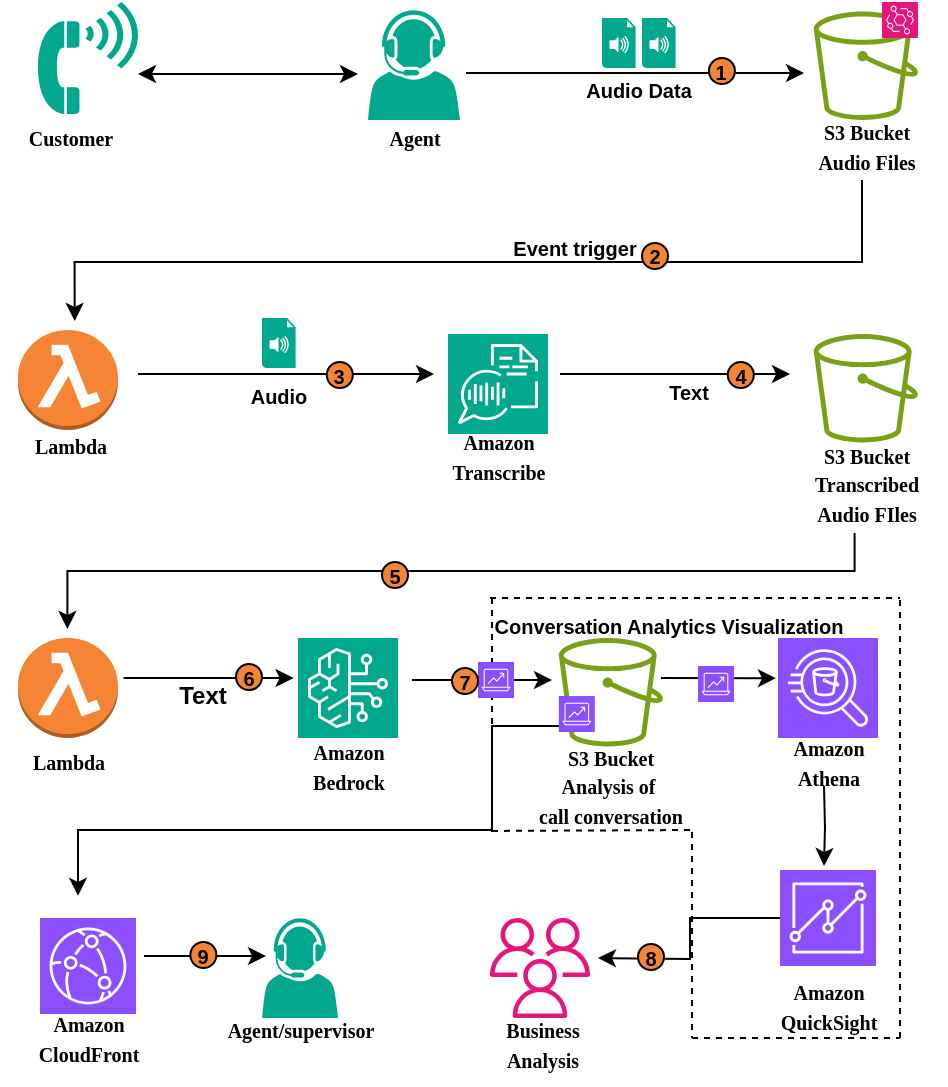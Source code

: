 <mxfile version="24.7.12">
  <diagram name="Page-1" id="gpTWxMocImUM8uuZfC-y">
    <mxGraphModel dx="794" dy="492" grid="1" gridSize="10" guides="1" tooltips="1" connect="1" arrows="1" fold="1" page="1" pageScale="1" pageWidth="850" pageHeight="1100" math="0" shadow="0">
      <root>
        <mxCell id="0" />
        <mxCell id="1" parent="0" />
        <mxCell id="1ukrf8s2K56CdNGvxVET-15" value="" style="sketch=0;pointerEvents=1;shadow=0;dashed=0;html=1;strokeColor=none;fillColor=#01a88d;labelPosition=center;verticalLabelPosition=bottom;verticalAlign=top;outlineConnect=0;align=center;shape=mxgraph.office.users.call_center_agent;" parent="1" vertex="1">
          <mxGeometry x="205" y="158" width="46" height="55" as="geometry" />
        </mxCell>
        <mxCell id="1ukrf8s2K56CdNGvxVET-40" style="edgeStyle=orthogonalEdgeStyle;rounded=0;orthogonalLoop=1;jettySize=auto;html=1;startArrow=classic;startFill=1;" parent="1" edge="1">
          <mxGeometry relative="1" as="geometry">
            <mxPoint x="200" y="190" as="targetPoint" />
            <mxPoint x="90" y="190" as="sourcePoint" />
          </mxGeometry>
        </mxCell>
        <mxCell id="1ukrf8s2K56CdNGvxVET-37" value="" style="shape=mxgraph.signs.tech.telephone_4;html=1;pointerEvents=1;fillColor=#01a88d;strokeColor=none;verticalLabelPosition=bottom;verticalAlign=top;align=center;" parent="1" vertex="1">
          <mxGeometry x="40" y="154" width="50" height="56" as="geometry" />
        </mxCell>
        <mxCell id="1ukrf8s2K56CdNGvxVET-1" value="" style="sketch=0;outlineConnect=0;fontColor=#232F3E;gradientColor=none;fillColor=#7AA116;strokeColor=none;dashed=0;verticalLabelPosition=bottom;verticalAlign=top;align=center;html=1;fontSize=12;fontStyle=0;aspect=fixed;pointerEvents=1;shape=mxgraph.aws4.bucket;" parent="1" vertex="1">
          <mxGeometry x="427.88" y="158.8" width="52.116" height="54.201" as="geometry" />
        </mxCell>
        <mxCell id="1ukrf8s2K56CdNGvxVET-49" style="edgeStyle=orthogonalEdgeStyle;rounded=0;orthogonalLoop=1;jettySize=auto;html=1;" parent="1" edge="1">
          <mxGeometry relative="1" as="geometry">
            <mxPoint x="58.34" y="313.5" as="targetPoint" />
            <mxPoint x="452" y="243" as="sourcePoint" />
            <Array as="points">
              <mxPoint x="452" y="253" />
              <mxPoint x="452" y="284" />
              <mxPoint x="58" y="284" />
            </Array>
          </mxGeometry>
        </mxCell>
        <mxCell id="1ukrf8s2K56CdNGvxVET-42" style="edgeStyle=orthogonalEdgeStyle;rounded=0;orthogonalLoop=1;jettySize=auto;html=1;entryX=-0.151;entryY=0.493;entryDx=0;entryDy=0;entryPerimeter=0;" parent="1" edge="1">
          <mxGeometry relative="1" as="geometry">
            <mxPoint x="254" y="189.521" as="sourcePoint" />
            <mxPoint x="423.017" y="189.521" as="targetPoint" />
          </mxGeometry>
        </mxCell>
        <mxCell id="1ukrf8s2K56CdNGvxVET-46" value="&lt;font style=&quot;font-size: 10px;&quot;&gt;&lt;b&gt;Audio Data&lt;/b&gt;&lt;/font&gt;" style="text;html=1;align=center;verticalAlign=middle;resizable=0;points=[];autosize=1;strokeColor=none;fillColor=none;" parent="1" vertex="1">
          <mxGeometry x="300.4" y="183" width="80" height="30" as="geometry" />
        </mxCell>
        <mxCell id="1ukrf8s2K56CdNGvxVET-47" value="" style="sketch=0;points=[[0,0,0],[0.25,0,0],[0.5,0,0],[0.75,0,0],[1,0,0],[0,1,0],[0.25,1,0],[0.5,1,0],[0.75,1,0],[1,1,0],[0,0.25,0],[0,0.5,0],[0,0.75,0],[1,0.25,0],[1,0.5,0],[1,0.75,0]];outlineConnect=0;fontColor=#232F3E;fillColor=#E7157B;strokeColor=#ffffff;dashed=0;verticalLabelPosition=bottom;verticalAlign=top;align=center;html=1;fontSize=12;fontStyle=0;aspect=fixed;shape=mxgraph.aws4.resourceIcon;resIcon=mxgraph.aws4.eventbridge;" parent="1" vertex="1">
          <mxGeometry x="462" y="154" width="18" height="18" as="geometry" />
        </mxCell>
        <mxCell id="1ukrf8s2K56CdNGvxVET-61" style="edgeStyle=orthogonalEdgeStyle;rounded=0;orthogonalLoop=1;jettySize=auto;html=1;" parent="1" edge="1">
          <mxGeometry relative="1" as="geometry">
            <mxPoint x="416" y="340" as="targetPoint" />
            <mxPoint x="301" y="340" as="sourcePoint" />
          </mxGeometry>
        </mxCell>
        <mxCell id="1ukrf8s2K56CdNGvxVET-3" value="" style="sketch=0;points=[[0,0,0],[0.25,0,0],[0.5,0,0],[0.75,0,0],[1,0,0],[0,1,0],[0.25,1,0],[0.5,1,0],[0.75,1,0],[1,1,0],[0,0.25,0],[0,0.5,0],[0,0.75,0],[1,0.25,0],[1,0.5,0],[1,0.75,0]];outlineConnect=0;fontColor=#232F3E;fillColor=#01A88D;strokeColor=#ffffff;dashed=0;verticalLabelPosition=bottom;verticalAlign=top;align=center;html=1;fontSize=12;fontStyle=0;aspect=fixed;shape=mxgraph.aws4.resourceIcon;resIcon=mxgraph.aws4.transcribe;" parent="1" vertex="1">
          <mxGeometry x="245" y="320" width="50" height="50" as="geometry" />
        </mxCell>
        <mxCell id="1ukrf8s2K56CdNGvxVET-48" value="" style="group" parent="1" vertex="1" connectable="0">
          <mxGeometry x="322" y="162" width="36.8" height="25" as="geometry" />
        </mxCell>
        <mxCell id="1ukrf8s2K56CdNGvxVET-33" value="" style="shadow=0;dashed=0;html=1;strokeColor=none;fillColor=#01a88d;labelPosition=center;verticalLabelPosition=bottom;verticalAlign=top;align=center;outlineConnect=0;shape=mxgraph.veeam.audio_file;" parent="1ukrf8s2K56CdNGvxVET-48" vertex="1">
          <mxGeometry width="16.8" height="25" as="geometry" />
        </mxCell>
        <mxCell id="1ukrf8s2K56CdNGvxVET-34" value="" style="shadow=0;dashed=0;html=1;strokeColor=none;fillColor=#01a88d;labelPosition=center;verticalLabelPosition=bottom;verticalAlign=top;align=center;outlineConnect=0;shape=mxgraph.veeam.audio_file;" parent="1ukrf8s2K56CdNGvxVET-48" vertex="1">
          <mxGeometry x="20" width="16.8" height="25" as="geometry" />
        </mxCell>
        <mxCell id="1ukrf8s2K56CdNGvxVET-52" style="edgeStyle=orthogonalEdgeStyle;rounded=0;orthogonalLoop=1;jettySize=auto;html=1;" parent="1" edge="1">
          <mxGeometry relative="1" as="geometry">
            <mxPoint x="238" y="340" as="targetPoint" />
            <mxPoint x="90" y="340" as="sourcePoint" />
          </mxGeometry>
        </mxCell>
        <mxCell id="1ukrf8s2K56CdNGvxVET-5" value="" style="outlineConnect=0;dashed=0;verticalLabelPosition=bottom;verticalAlign=top;align=center;html=1;shape=mxgraph.aws3.lambda_function;fillColor=#F58534;gradientColor=none;" parent="1" vertex="1">
          <mxGeometry x="30" y="318" width="50" height="50" as="geometry" />
        </mxCell>
        <mxCell id="1ukrf8s2K56CdNGvxVET-50" value="&lt;font style=&quot;font-size: 10px;&quot;&gt;&lt;b&gt;Event trigger&lt;/b&gt;&lt;/font&gt;" style="text;html=1;align=center;verticalAlign=middle;resizable=0;points=[];autosize=1;strokeColor=none;fillColor=none;" parent="1" vertex="1">
          <mxGeometry x="263" y="262" width="90" height="30" as="geometry" />
        </mxCell>
        <mxCell id="1ukrf8s2K56CdNGvxVET-57" value="" style="shadow=0;dashed=0;html=1;strokeColor=none;fillColor=#01a88d;labelPosition=center;verticalLabelPosition=bottom;verticalAlign=top;align=center;outlineConnect=0;shape=mxgraph.veeam.audio_file;" parent="1" vertex="1">
          <mxGeometry x="152" y="312" width="16.8" height="25" as="geometry" />
        </mxCell>
        <mxCell id="1ukrf8s2K56CdNGvxVET-59" value="&lt;font style=&quot;font-size: 10px;&quot;&gt;&lt;b&gt;Audio&lt;/b&gt;&lt;/font&gt;" style="text;html=1;align=center;verticalAlign=middle;resizable=0;points=[];autosize=1;strokeColor=none;fillColor=none;" parent="1" vertex="1">
          <mxGeometry x="135.4" y="336" width="50" height="30" as="geometry" />
        </mxCell>
        <mxCell id="1ukrf8s2K56CdNGvxVET-60" value="" style="sketch=0;outlineConnect=0;fontColor=#232F3E;gradientColor=none;fillColor=#7AA116;strokeColor=none;dashed=0;verticalLabelPosition=bottom;verticalAlign=top;align=center;html=1;fontSize=12;fontStyle=0;aspect=fixed;pointerEvents=1;shape=mxgraph.aws4.bucket;" parent="1" vertex="1">
          <mxGeometry x="427.88" y="320" width="52.116" height="54.201" as="geometry" />
        </mxCell>
        <mxCell id="1ukrf8s2K56CdNGvxVET-66" value="" style="shape=image;html=1;verticalAlign=top;verticalLabelPosition=bottom;labelBackgroundColor=#ffffff;imageAspect=0;aspect=fixed;image=https://cdn3.iconfinder.com/data/icons/geosm-e-commerce/48/file-128.png;container=0;" parent="1" vertex="1">
          <mxGeometry x="345.9" y="318" width="23" height="23" as="geometry" />
        </mxCell>
        <mxCell id="1ukrf8s2K56CdNGvxVET-67" value="" style="shape=image;html=1;verticalAlign=top;verticalLabelPosition=bottom;labelBackgroundColor=#ffffff;imageAspect=0;aspect=fixed;image=https://cdn3.iconfinder.com/data/icons/geosm-e-commerce/48/file-128.png;container=0;" parent="1" vertex="1">
          <mxGeometry x="363" y="318" width="23" height="23" as="geometry" />
        </mxCell>
        <mxCell id="1ukrf8s2K56CdNGvxVET-69" value="&lt;font style=&quot;font-size: 10px;&quot;&gt;&lt;b&gt;Text&lt;/b&gt;&lt;/font&gt;" style="text;html=1;align=center;verticalAlign=middle;resizable=0;points=[];autosize=1;strokeColor=none;fillColor=none;" parent="1" vertex="1">
          <mxGeometry x="344.9" y="334" width="40" height="30" as="geometry" />
        </mxCell>
        <mxCell id="1ukrf8s2K56CdNGvxVET-71" style="edgeStyle=orthogonalEdgeStyle;rounded=0;orthogonalLoop=1;jettySize=auto;html=1;" parent="1" edge="1">
          <mxGeometry relative="1" as="geometry">
            <mxPoint x="54.7" y="467.5" as="targetPoint" />
            <mxPoint x="448.3" y="419.5" as="sourcePoint" />
            <Array as="points">
              <mxPoint x="448.23" y="438.5" />
              <mxPoint x="55.23" y="438.5" />
            </Array>
          </mxGeometry>
        </mxCell>
        <mxCell id="1ukrf8s2K56CdNGvxVET-73" value="" style="outlineConnect=0;dashed=0;verticalLabelPosition=bottom;verticalAlign=top;align=center;html=1;shape=mxgraph.aws3.lambda_function;fillColor=#F58534;gradientColor=none;" parent="1" vertex="1">
          <mxGeometry x="30" y="472" width="50" height="50" as="geometry" />
        </mxCell>
        <mxCell id="1ukrf8s2K56CdNGvxVET-83" style="edgeStyle=orthogonalEdgeStyle;rounded=0;orthogonalLoop=1;jettySize=auto;html=1;" parent="1" edge="1">
          <mxGeometry relative="1" as="geometry">
            <mxPoint x="297" y="493" as="targetPoint" />
            <mxPoint x="227" y="493" as="sourcePoint" />
          </mxGeometry>
        </mxCell>
        <mxCell id="1ukrf8s2K56CdNGvxVET-7" value="" style="sketch=0;points=[[0,0,0],[0.25,0,0],[0.5,0,0],[0.75,0,0],[1,0,0],[0,1,0],[0.25,1,0],[0.5,1,0],[0.75,1,0],[1,1,0],[0,0.25,0],[0,0.5,0],[0,0.75,0],[1,0.25,0],[1,0.5,0],[1,0.75,0]];outlineConnect=0;fontColor=#232F3E;fillColor=#01A88D;strokeColor=#ffffff;dashed=0;verticalLabelPosition=bottom;verticalAlign=top;align=center;html=1;fontSize=12;fontStyle=0;aspect=fixed;shape=mxgraph.aws4.resourceIcon;resIcon=mxgraph.aws4.bedrock;" parent="1" vertex="1">
          <mxGeometry x="170" y="472" width="50" height="50" as="geometry" />
        </mxCell>
        <mxCell id="1ukrf8s2K56CdNGvxVET-74" style="edgeStyle=orthogonalEdgeStyle;rounded=0;orthogonalLoop=1;jettySize=auto;html=1;" parent="1" edge="1">
          <mxGeometry relative="1" as="geometry">
            <mxPoint x="167.8" y="492" as="targetPoint" />
            <mxPoint x="82.8" y="492" as="sourcePoint" />
          </mxGeometry>
        </mxCell>
        <mxCell id="1ukrf8s2K56CdNGvxVET-75" value="" style="shape=image;html=1;verticalAlign=top;verticalLabelPosition=bottom;labelBackgroundColor=#ffffff;imageAspect=0;aspect=fixed;image=https://cdn3.iconfinder.com/data/icons/geosm-e-commerce/48/file-128.png;container=0;" parent="1" vertex="1">
          <mxGeometry x="102.7" y="470" width="23" height="23" as="geometry" />
        </mxCell>
        <mxCell id="1ukrf8s2K56CdNGvxVET-76" value="" style="shape=image;html=1;verticalAlign=top;verticalLabelPosition=bottom;labelBackgroundColor=#ffffff;imageAspect=0;aspect=fixed;image=https://cdn3.iconfinder.com/data/icons/geosm-e-commerce/48/file-128.png;container=0;" parent="1" vertex="1">
          <mxGeometry x="119.8" y="470" width="23" height="23" as="geometry" />
        </mxCell>
        <mxCell id="1ukrf8s2K56CdNGvxVET-77" value="&lt;b&gt;Text&lt;/b&gt;" style="text;html=1;align=center;verticalAlign=middle;resizable=0;points=[];autosize=1;strokeColor=none;fillColor=none;" parent="1" vertex="1">
          <mxGeometry x="96.7" y="486" width="50" height="30" as="geometry" />
        </mxCell>
        <mxCell id="1ukrf8s2K56CdNGvxVET-80" value="" style="sketch=0;points=[[0,0,0],[0.25,0,0],[0.5,0,0],[0.75,0,0],[1,0,0],[0,1,0],[0.25,1,0],[0.5,1,0],[0.75,1,0],[1,1,0],[0,0.25,0],[0,0.5,0],[0,0.75,0],[1,0.25,0],[1,0.5,0],[1,0.75,0]];outlineConnect=0;fontColor=#232F3E;fillColor=#8C4FFF;strokeColor=#ffffff;dashed=0;verticalLabelPosition=bottom;verticalAlign=top;align=center;html=1;fontSize=12;fontStyle=0;aspect=fixed;shape=mxgraph.aws4.resourceIcon;resIcon=mxgraph.aws4.athena;" parent="1" vertex="1">
          <mxGeometry x="410" y="472" width="50" height="50" as="geometry" />
        </mxCell>
        <mxCell id="1ukrf8s2K56CdNGvxVET-110" style="edgeStyle=orthogonalEdgeStyle;rounded=0;orthogonalLoop=1;jettySize=auto;html=1;" parent="1" edge="1">
          <mxGeometry relative="1" as="geometry">
            <mxPoint x="409" y="492.1" as="targetPoint" />
            <mxPoint x="351.511" y="492.053" as="sourcePoint" />
          </mxGeometry>
        </mxCell>
        <mxCell id="1ukrf8s2K56CdNGvxVET-81" value="" style="sketch=0;outlineConnect=0;fontColor=#232F3E;gradientColor=none;fillColor=#7AA116;strokeColor=none;dashed=0;verticalLabelPosition=bottom;verticalAlign=top;align=center;html=1;fontSize=12;fontStyle=0;aspect=fixed;pointerEvents=1;shape=mxgraph.aws4.bucket;" parent="1" vertex="1">
          <mxGeometry x="300.4" y="472" width="52.116" height="54.201" as="geometry" />
        </mxCell>
        <mxCell id="1ukrf8s2K56CdNGvxVET-82" value="&lt;font style=&quot;font-size: 10px;&quot; face=&quot;Comic Sans MS&quot;&gt;&lt;b&gt;S3 Bucket&lt;/b&gt;&lt;/font&gt;&lt;div&gt;&lt;font style=&quot;font-size: 10px;&quot; face=&quot;Comic Sans MS&quot;&gt;&lt;b&gt;Analysis of&amp;nbsp;&lt;/b&gt;&lt;/font&gt;&lt;/div&gt;&lt;div&gt;&lt;font style=&quot;font-size: 10px;&quot; face=&quot;Comic Sans MS&quot;&gt;&lt;b&gt;call&amp;nbsp;&lt;span style=&quot;background-color: initial;&quot;&gt;conversation&lt;/span&gt;&lt;/b&gt;&lt;/font&gt;&lt;/div&gt;" style="text;html=1;align=center;verticalAlign=middle;resizable=0;points=[];autosize=1;strokeColor=none;fillColor=none;" parent="1" vertex="1">
          <mxGeometry x="276.46" y="516.004" width="100" height="60" as="geometry" />
        </mxCell>
        <mxCell id="1ukrf8s2K56CdNGvxVET-86" style="edgeStyle=orthogonalEdgeStyle;rounded=0;orthogonalLoop=1;jettySize=auto;html=1;" parent="1" edge="1">
          <mxGeometry relative="1" as="geometry">
            <mxPoint x="433" y="586" as="targetPoint" />
            <mxPoint x="433" y="546" as="sourcePoint" />
          </mxGeometry>
        </mxCell>
        <mxCell id="1ukrf8s2K56CdNGvxVET-84" value="&lt;font style=&quot;font-size: 10px;&quot; face=&quot;Comic Sans MS&quot;&gt;&lt;b&gt;Amazon&lt;/b&gt;&lt;/font&gt;&lt;div&gt;&lt;font style=&quot;font-size: 10px;&quot; face=&quot;Comic Sans MS&quot;&gt;&lt;b&gt;Athena&lt;/b&gt;&lt;/font&gt;&lt;/div&gt;" style="text;html=1;align=center;verticalAlign=middle;resizable=0;points=[];autosize=1;strokeColor=none;fillColor=none;" parent="1" vertex="1">
          <mxGeometry x="405" y="514.004" width="60" height="40" as="geometry" />
        </mxCell>
        <mxCell id="1ukrf8s2K56CdNGvxVET-122" style="edgeStyle=orthogonalEdgeStyle;rounded=0;orthogonalLoop=1;jettySize=auto;html=1;" parent="1" source="1ukrf8s2K56CdNGvxVET-85" edge="1">
          <mxGeometry relative="1" as="geometry">
            <mxPoint x="320" y="632" as="targetPoint" />
          </mxGeometry>
        </mxCell>
        <mxCell id="1ukrf8s2K56CdNGvxVET-85" value="" style="sketch=0;points=[[0,0,0],[0.25,0,0],[0.5,0,0],[0.75,0,0],[1,0,0],[0,1,0],[0.25,1,0],[0.5,1,0],[0.75,1,0],[1,1,0],[0,0.25,0],[0,0.5,0],[0,0.75,0],[1,0.25,0],[1,0.5,0],[1,0.75,0]];outlineConnect=0;fontColor=#232F3E;fillColor=#8C4FFF;strokeColor=#ffffff;dashed=0;verticalLabelPosition=bottom;verticalAlign=top;align=center;html=1;fontSize=12;fontStyle=0;aspect=fixed;shape=mxgraph.aws4.resourceIcon;resIcon=mxgraph.aws4.quicksight;" parent="1" vertex="1">
          <mxGeometry x="411" y="588" width="48" height="48" as="geometry" />
        </mxCell>
        <mxCell id="1ukrf8s2K56CdNGvxVET-87" value="&lt;font style=&quot;font-size: 10px;&quot; face=&quot;Comic Sans MS&quot;&gt;&lt;b&gt;Amazon&lt;/b&gt;&lt;/font&gt;&lt;div&gt;&lt;font face=&quot;Comic Sans MS&quot; style=&quot;font-size: 10px;&quot;&gt;&lt;b&gt;QuickSight&lt;/b&gt;&lt;/font&gt;&lt;/div&gt;" style="text;html=1;align=center;verticalAlign=middle;resizable=0;points=[];autosize=1;strokeColor=none;fillColor=none;" parent="1" vertex="1">
          <mxGeometry x="395" y="636.004" width="80" height="40" as="geometry" />
        </mxCell>
        <mxCell id="1ukrf8s2K56CdNGvxVET-91" value="&lt;font style=&quot;font-size: 10px;&quot;&gt;&lt;b&gt;Conversation Analytics Visualization&lt;/b&gt;&lt;/font&gt;" style="text;html=1;align=center;verticalAlign=middle;resizable=0;points=[];autosize=1;strokeColor=none;fillColor=none;" parent="1" vertex="1">
          <mxGeometry x="255" y="451.004" width="200" height="30" as="geometry" />
        </mxCell>
        <mxCell id="1ukrf8s2K56CdNGvxVET-92" value="&lt;font face=&quot;Comic Sans MS&quot;&gt;&lt;span style=&quot;font-size: 10px;&quot;&gt;&lt;b&gt;Amazon&lt;/b&gt;&lt;/span&gt;&lt;/font&gt;&lt;div&gt;&lt;font face=&quot;Comic Sans MS&quot;&gt;&lt;span style=&quot;font-size: 10px;&quot;&gt;&lt;b&gt;Bedrock&lt;/b&gt;&lt;/span&gt;&lt;/font&gt;&lt;/div&gt;" style="text;html=1;align=center;verticalAlign=middle;resizable=0;points=[];autosize=1;strokeColor=none;fillColor=none;" parent="1" vertex="1">
          <mxGeometry x="165.0" y="516.004" width="60" height="40" as="geometry" />
        </mxCell>
        <mxCell id="1ukrf8s2K56CdNGvxVET-93" value="&lt;font face=&quot;Comic Sans MS&quot;&gt;&lt;span style=&quot;font-size: 10px;&quot;&gt;&lt;b&gt;Lambda&lt;/b&gt;&lt;/span&gt;&lt;/font&gt;" style="text;html=1;align=center;verticalAlign=middle;resizable=0;points=[];autosize=1;strokeColor=none;fillColor=none;" parent="1" vertex="1">
          <mxGeometry x="25.0" y="519.004" width="60" height="30" as="geometry" />
        </mxCell>
        <mxCell id="1ukrf8s2K56CdNGvxVET-94" value="&lt;font face=&quot;Comic Sans MS&quot;&gt;&lt;span style=&quot;font-size: 10px;&quot;&gt;&lt;b&gt;Lambda&lt;/b&gt;&lt;/span&gt;&lt;/font&gt;" style="text;html=1;align=center;verticalAlign=middle;resizable=0;points=[];autosize=1;strokeColor=none;fillColor=none;" parent="1" vertex="1">
          <mxGeometry x="26.0" y="361.004" width="60" height="30" as="geometry" />
        </mxCell>
        <mxCell id="1ukrf8s2K56CdNGvxVET-95" value="&lt;font face=&quot;Comic Sans MS&quot;&gt;&lt;span style=&quot;font-size: 10px;&quot;&gt;&lt;b&gt;Customer&lt;/b&gt;&lt;/span&gt;&lt;/font&gt;" style="text;html=1;align=center;verticalAlign=middle;resizable=0;points=[];autosize=1;strokeColor=none;fillColor=none;" parent="1" vertex="1">
          <mxGeometry x="21.0" y="207.004" width="70" height="30" as="geometry" />
        </mxCell>
        <mxCell id="1ukrf8s2K56CdNGvxVET-96" value="&lt;font face=&quot;Comic Sans MS&quot;&gt;&lt;span style=&quot;font-size: 10px;&quot;&gt;&lt;b&gt;Agent&lt;/b&gt;&lt;/span&gt;&lt;/font&gt;" style="text;html=1;align=center;verticalAlign=middle;resizable=0;points=[];autosize=1;strokeColor=none;fillColor=none;" parent="1" vertex="1">
          <mxGeometry x="203.0" y="207.004" width="50" height="30" as="geometry" />
        </mxCell>
        <mxCell id="1ukrf8s2K56CdNGvxVET-97" value="&lt;font face=&quot;Comic Sans MS&quot;&gt;&lt;span style=&quot;font-size: 10px;&quot;&gt;&lt;b&gt;S3 Bucket&lt;/b&gt;&lt;/span&gt;&lt;/font&gt;&lt;div&gt;&lt;font face=&quot;Comic Sans MS&quot;&gt;&lt;span style=&quot;font-size: 10px;&quot;&gt;&lt;b&gt;Audio Files&lt;/b&gt;&lt;/span&gt;&lt;/font&gt;&lt;/div&gt;" style="text;html=1;align=center;verticalAlign=middle;resizable=0;points=[];autosize=1;strokeColor=none;fillColor=none;" parent="1" vertex="1">
          <mxGeometry x="413.94" y="206.004" width="80" height="40" as="geometry" />
        </mxCell>
        <mxCell id="1ukrf8s2K56CdNGvxVET-98" value="&lt;font face=&quot;Comic Sans MS&quot;&gt;&lt;span style=&quot;font-size: 10px;&quot;&gt;&lt;b&gt;S3 Bucket&lt;/b&gt;&lt;/span&gt;&lt;/font&gt;&lt;div&gt;&lt;font face=&quot;Comic Sans MS&quot;&gt;&lt;span style=&quot;font-size: 10px;&quot;&gt;&lt;b&gt;Transcribed&lt;/b&gt;&lt;/span&gt;&lt;/font&gt;&lt;/div&gt;&lt;div&gt;&lt;font face=&quot;Comic Sans MS&quot;&gt;&lt;span style=&quot;font-size: 10px;&quot;&gt;&lt;b&gt;Audio FIles&lt;/b&gt;&lt;/span&gt;&lt;/font&gt;&lt;/div&gt;" style="text;html=1;align=center;verticalAlign=middle;resizable=0;points=[];autosize=1;strokeColor=none;fillColor=none;" parent="1" vertex="1">
          <mxGeometry x="414" y="365.004" width="80" height="60" as="geometry" />
        </mxCell>
        <mxCell id="1ukrf8s2K56CdNGvxVET-99" value="&lt;font face=&quot;Comic Sans MS&quot;&gt;&lt;span style=&quot;font-size: 10px;&quot;&gt;&lt;b&gt;Amazon&lt;/b&gt;&lt;/span&gt;&lt;/font&gt;&lt;div&gt;&lt;font face=&quot;Comic Sans MS&quot;&gt;&lt;span style=&quot;font-size: 10px;&quot;&gt;&lt;b&gt;Transcribe&lt;/b&gt;&lt;/span&gt;&lt;/font&gt;&lt;/div&gt;" style="text;html=1;align=center;verticalAlign=middle;resizable=0;points=[];autosize=1;strokeColor=none;fillColor=none;" parent="1" vertex="1">
          <mxGeometry x="230.0" y="361.004" width="80" height="40" as="geometry" />
        </mxCell>
        <mxCell id="1ukrf8s2K56CdNGvxVET-107" value="" style="group" parent="1" vertex="1" connectable="0">
          <mxGeometry x="266" y="452" width="205" height="220" as="geometry" />
        </mxCell>
        <mxCell id="1ukrf8s2K56CdNGvxVET-101" value="" style="endArrow=none;dashed=1;html=1;rounded=0;" parent="1ukrf8s2K56CdNGvxVET-107" edge="1">
          <mxGeometry width="50" height="50" relative="1" as="geometry">
            <mxPoint as="sourcePoint" />
            <mxPoint x="205" as="targetPoint" />
          </mxGeometry>
        </mxCell>
        <mxCell id="1ukrf8s2K56CdNGvxVET-102" value="" style="endArrow=none;dashed=1;html=1;rounded=0;" parent="1ukrf8s2K56CdNGvxVET-107" edge="1">
          <mxGeometry width="50" height="50" relative="1" as="geometry">
            <mxPoint x="1" as="sourcePoint" />
            <mxPoint x="1" y="120" as="targetPoint" />
          </mxGeometry>
        </mxCell>
        <mxCell id="1ukrf8s2K56CdNGvxVET-103" value="" style="endArrow=none;dashed=1;html=1;rounded=0;" parent="1ukrf8s2K56CdNGvxVET-107" edge="1">
          <mxGeometry width="50" height="50" relative="1" as="geometry">
            <mxPoint x="205" y="1" as="sourcePoint" />
            <mxPoint x="205" y="220" as="targetPoint" />
          </mxGeometry>
        </mxCell>
        <mxCell id="1ukrf8s2K56CdNGvxVET-104" value="" style="endArrow=none;dashed=1;html=1;rounded=0;" parent="1ukrf8s2K56CdNGvxVET-107" edge="1">
          <mxGeometry width="50" height="50" relative="1" as="geometry">
            <mxPoint x="101" y="220" as="sourcePoint" />
            <mxPoint x="205" y="220" as="targetPoint" />
          </mxGeometry>
        </mxCell>
        <mxCell id="1ukrf8s2K56CdNGvxVET-105" value="" style="endArrow=none;dashed=1;html=1;rounded=0;" parent="1ukrf8s2K56CdNGvxVET-107" edge="1">
          <mxGeometry width="50" height="50" relative="1" as="geometry">
            <mxPoint x="1" y="116.48" as="sourcePoint" />
            <mxPoint x="101" y="116" as="targetPoint" />
          </mxGeometry>
        </mxCell>
        <mxCell id="1ukrf8s2K56CdNGvxVET-106" value="" style="endArrow=none;dashed=1;html=1;rounded=0;" parent="1ukrf8s2K56CdNGvxVET-107" edge="1">
          <mxGeometry width="50" height="50" relative="1" as="geometry">
            <mxPoint x="101" y="117" as="sourcePoint" />
            <mxPoint x="101" y="220" as="targetPoint" />
          </mxGeometry>
        </mxCell>
        <mxCell id="1ukrf8s2K56CdNGvxVET-116" value="" style="sketch=0;points=[[0,0,0],[0.25,0,0],[0.5,0,0],[0.75,0,0],[1,0,0],[0,1,0],[0.25,1,0],[0.5,1,0],[0.75,1,0],[1,1,0],[0,0.25,0],[0,0.5,0],[0,0.75,0],[1,0.25,0],[1,0.5,0],[1,0.75,0]];outlineConnect=0;fontColor=#232F3E;fillColor=#8C4FFF;strokeColor=#ffffff;dashed=0;verticalLabelPosition=bottom;verticalAlign=top;align=center;html=1;fontSize=12;fontStyle=0;aspect=fixed;shape=mxgraph.aws4.resourceIcon;resIcon=mxgraph.aws4.analytics;" parent="1ukrf8s2K56CdNGvxVET-107" vertex="1">
          <mxGeometry x="104" y="34" width="18" height="18" as="geometry" />
        </mxCell>
        <mxCell id="1ukrf8s2K56CdNGvxVET-88" value="" style="sketch=0;outlineConnect=0;fontColor=#232F3E;gradientColor=none;fillColor=#e7157b;strokeColor=none;dashed=0;verticalLabelPosition=bottom;verticalAlign=top;align=center;html=1;fontSize=12;fontStyle=0;aspect=fixed;pointerEvents=1;shape=mxgraph.aws4.users;" parent="1ukrf8s2K56CdNGvxVET-107" vertex="1">
          <mxGeometry y="160" width="50" height="50" as="geometry" />
        </mxCell>
        <mxCell id="1ukrf8s2K56CdNGvxVET-130" value="&lt;font face=&quot;Helvetica&quot; style=&quot;font-size: 10px;&quot;&gt;&lt;b&gt;8&lt;/b&gt;&lt;/font&gt;" style="ellipse;whiteSpace=wrap;html=1;aspect=fixed;fillColor=#f58534;" parent="1ukrf8s2K56CdNGvxVET-107" vertex="1">
          <mxGeometry x="74" y="173" width="13" height="13" as="geometry" />
        </mxCell>
        <mxCell id="1ukrf8s2K56CdNGvxVET-109" style="edgeStyle=orthogonalEdgeStyle;rounded=0;orthogonalLoop=1;jettySize=auto;html=1;" parent="1" edge="1">
          <mxGeometry relative="1" as="geometry">
            <mxPoint x="60.01" y="600.92" as="targetPoint" />
            <mxPoint x="309" y="516" as="sourcePoint" />
            <Array as="points">
              <mxPoint x="267" y="516" />
              <mxPoint x="267" y="568" />
              <mxPoint x="60" y="568" />
            </Array>
          </mxGeometry>
        </mxCell>
        <mxCell id="1ukrf8s2K56CdNGvxVET-108" value="" style="sketch=0;points=[[0,0,0],[0.25,0,0],[0.5,0,0],[0.75,0,0],[1,0,0],[0,1,0],[0.25,1,0],[0.5,1,0],[0.75,1,0],[1,1,0],[0,0.25,0],[0,0.5,0],[0,0.75,0],[1,0.25,0],[1,0.5,0],[1,0.75,0]];outlineConnect=0;fontColor=#232F3E;fillColor=#8C4FFF;strokeColor=#ffffff;dashed=0;verticalLabelPosition=bottom;verticalAlign=top;align=center;html=1;fontSize=12;fontStyle=0;aspect=fixed;shape=mxgraph.aws4.resourceIcon;resIcon=mxgraph.aws4.analytics;" parent="1" vertex="1">
          <mxGeometry x="260" y="484" width="18" height="18" as="geometry" />
        </mxCell>
        <mxCell id="1ukrf8s2K56CdNGvxVET-112" value="" style="sketch=0;pointerEvents=1;shadow=0;dashed=0;html=1;strokeColor=none;fillColor=#01a88d;labelPosition=center;verticalLabelPosition=bottom;verticalAlign=top;outlineConnect=0;align=center;shape=mxgraph.office.users.call_center_agent;" parent="1" vertex="1">
          <mxGeometry x="152.1" y="612" width="37.9" height="50" as="geometry" />
        </mxCell>
        <mxCell id="1ukrf8s2K56CdNGvxVET-119" style="edgeStyle=orthogonalEdgeStyle;rounded=0;orthogonalLoop=1;jettySize=auto;html=1;" parent="1" edge="1">
          <mxGeometry relative="1" as="geometry">
            <mxPoint x="154" y="631" as="targetPoint" />
            <mxPoint x="93" y="631.0" as="sourcePoint" />
          </mxGeometry>
        </mxCell>
        <mxCell id="1ukrf8s2K56CdNGvxVET-113" value="" style="sketch=0;points=[[0,0,0],[0.25,0,0],[0.5,0,0],[0.75,0,0],[1,0,0],[0,1,0],[0.25,1,0],[0.5,1,0],[0.75,1,0],[1,1,0],[0,0.25,0],[0,0.5,0],[0,0.75,0],[1,0.25,0],[1,0.5,0],[1,0.75,0]];outlineConnect=0;fontColor=#232F3E;fillColor=#8C4FFF;strokeColor=#ffffff;dashed=0;verticalLabelPosition=bottom;verticalAlign=top;align=center;html=1;fontSize=12;fontStyle=0;aspect=fixed;shape=mxgraph.aws4.resourceIcon;resIcon=mxgraph.aws4.cloudfront;" parent="1" vertex="1">
          <mxGeometry x="41" y="612" width="48" height="48" as="geometry" />
        </mxCell>
        <mxCell id="1ukrf8s2K56CdNGvxVET-100" value="&lt;font face=&quot;Comic Sans MS&quot;&gt;&lt;span style=&quot;font-size: 10px;&quot;&gt;&lt;b&gt;Business&lt;/b&gt;&lt;/span&gt;&lt;/font&gt;&lt;div&gt;&lt;font face=&quot;Comic Sans MS&quot;&gt;&lt;span style=&quot;font-size: 10px;&quot;&gt;&lt;b&gt;Analysis&lt;/b&gt;&lt;/span&gt;&lt;/font&gt;&lt;/div&gt;" style="text;html=1;align=center;verticalAlign=middle;resizable=0;points=[];autosize=1;strokeColor=none;fillColor=none;" parent="1" vertex="1">
          <mxGeometry x="262" y="655.004" width="60" height="40" as="geometry" />
        </mxCell>
        <mxCell id="1ukrf8s2K56CdNGvxVET-114" value="" style="sketch=0;points=[[0,0,0],[0.25,0,0],[0.5,0,0],[0.75,0,0],[1,0,0],[0,1,0],[0.25,1,0],[0.5,1,0],[0.75,1,0],[1,1,0],[0,0.25,0],[0,0.5,0],[0,0.75,0],[1,0.25,0],[1,0.5,0],[1,0.75,0]];outlineConnect=0;fontColor=#232F3E;fillColor=#8C4FFF;strokeColor=#ffffff;dashed=0;verticalLabelPosition=bottom;verticalAlign=top;align=center;html=1;fontSize=12;fontStyle=0;aspect=fixed;shape=mxgraph.aws4.resourceIcon;resIcon=mxgraph.aws4.analytics;" parent="1" vertex="1">
          <mxGeometry x="300.4" y="501" width="18" height="18" as="geometry" />
        </mxCell>
        <mxCell id="1ukrf8s2K56CdNGvxVET-117" value="&lt;font face=&quot;Comic Sans MS&quot;&gt;&lt;span style=&quot;font-size: 10px;&quot;&gt;&lt;b&gt;Amazon&lt;/b&gt;&lt;/span&gt;&lt;/font&gt;&lt;div&gt;&lt;font face=&quot;Comic Sans MS&quot;&gt;&lt;span style=&quot;font-size: 10px;&quot;&gt;&lt;b&gt;CloudFront&lt;/b&gt;&lt;/span&gt;&lt;/font&gt;&lt;/div&gt;" style="text;html=1;align=center;verticalAlign=middle;resizable=0;points=[];autosize=1;strokeColor=none;fillColor=none;" parent="1" vertex="1">
          <mxGeometry x="30.0" y="652.004" width="70" height="40" as="geometry" />
        </mxCell>
        <mxCell id="1ukrf8s2K56CdNGvxVET-118" value="&lt;font face=&quot;Comic Sans MS&quot;&gt;&lt;span style=&quot;font-size: 10px;&quot;&gt;&lt;b&gt;Agent/supervisor&lt;/b&gt;&lt;/span&gt;&lt;/font&gt;" style="text;html=1;align=center;verticalAlign=middle;resizable=0;points=[];autosize=1;strokeColor=none;fillColor=none;" parent="1" vertex="1">
          <mxGeometry x="116.05" y="653.004" width="110" height="30" as="geometry" />
        </mxCell>
        <mxCell id="1ukrf8s2K56CdNGvxVET-123" value="&lt;font face=&quot;Helvetica&quot; style=&quot;font-size: 10px;&quot;&gt;&lt;b&gt;1&lt;/b&gt;&lt;/font&gt;" style="ellipse;whiteSpace=wrap;html=1;aspect=fixed;fillColor=#f58534;" parent="1" vertex="1">
          <mxGeometry x="375.46" y="182" width="13" height="13" as="geometry" />
        </mxCell>
        <mxCell id="1ukrf8s2K56CdNGvxVET-124" value="&lt;font face=&quot;Helvetica&quot; style=&quot;font-size: 10px;&quot;&gt;&lt;b&gt;2&lt;/b&gt;&lt;/font&gt;" style="ellipse;whiteSpace=wrap;html=1;aspect=fixed;fillColor=#f58534;" parent="1" vertex="1">
          <mxGeometry x="342" y="274.5" width="13" height="13" as="geometry" />
        </mxCell>
        <mxCell id="1ukrf8s2K56CdNGvxVET-126" value="&lt;font face=&quot;Helvetica&quot; style=&quot;font-size: 10px;&quot;&gt;&lt;b&gt;3&lt;/b&gt;&lt;/font&gt;" style="ellipse;whiteSpace=wrap;html=1;aspect=fixed;fillColor=#f58534;" parent="1" vertex="1">
          <mxGeometry x="184.4" y="334" width="13" height="13" as="geometry" />
        </mxCell>
        <mxCell id="1ukrf8s2K56CdNGvxVET-127" value="&lt;font face=&quot;Helvetica&quot; style=&quot;font-size: 10px;&quot;&gt;&lt;b&gt;5&lt;/b&gt;&lt;/font&gt;" style="ellipse;whiteSpace=wrap;html=1;aspect=fixed;fillColor=#f58534;" parent="1" vertex="1">
          <mxGeometry x="212" y="434" width="13" height="13" as="geometry" />
        </mxCell>
        <mxCell id="1ukrf8s2K56CdNGvxVET-128" value="&lt;font face=&quot;Helvetica&quot; style=&quot;font-size: 10px;&quot;&gt;&lt;b&gt;6&lt;/b&gt;&lt;/font&gt;" style="ellipse;whiteSpace=wrap;html=1;aspect=fixed;fillColor=#f58534;" parent="1" vertex="1">
          <mxGeometry x="139" y="485" width="13" height="13" as="geometry" />
        </mxCell>
        <mxCell id="1ukrf8s2K56CdNGvxVET-129" value="&lt;font face=&quot;Helvetica&quot; style=&quot;font-size: 10px;&quot;&gt;&lt;b&gt;7&lt;/b&gt;&lt;/font&gt;" style="ellipse;whiteSpace=wrap;html=1;aspect=fixed;fillColor=#f58534;" parent="1" vertex="1">
          <mxGeometry x="247" y="487" width="13" height="13" as="geometry" />
        </mxCell>
        <mxCell id="1ukrf8s2K56CdNGvxVET-131" value="&lt;font face=&quot;Helvetica&quot; style=&quot;font-size: 10px;&quot;&gt;&lt;b&gt;4&lt;/b&gt;&lt;/font&gt;" style="ellipse;whiteSpace=wrap;html=1;aspect=fixed;fillColor=#f58534;" parent="1" vertex="1">
          <mxGeometry x="384.9" y="334" width="13" height="13" as="geometry" />
        </mxCell>
        <mxCell id="1ukrf8s2K56CdNGvxVET-133" value="&lt;font face=&quot;Helvetica&quot; style=&quot;font-size: 10px;&quot;&gt;&lt;b&gt;9&lt;/b&gt;&lt;/font&gt;" style="ellipse;whiteSpace=wrap;html=1;aspect=fixed;fillColor=#f58534;" parent="1" vertex="1">
          <mxGeometry x="116.2" y="624" width="13" height="13" as="geometry" />
        </mxCell>
      </root>
    </mxGraphModel>
  </diagram>
</mxfile>
